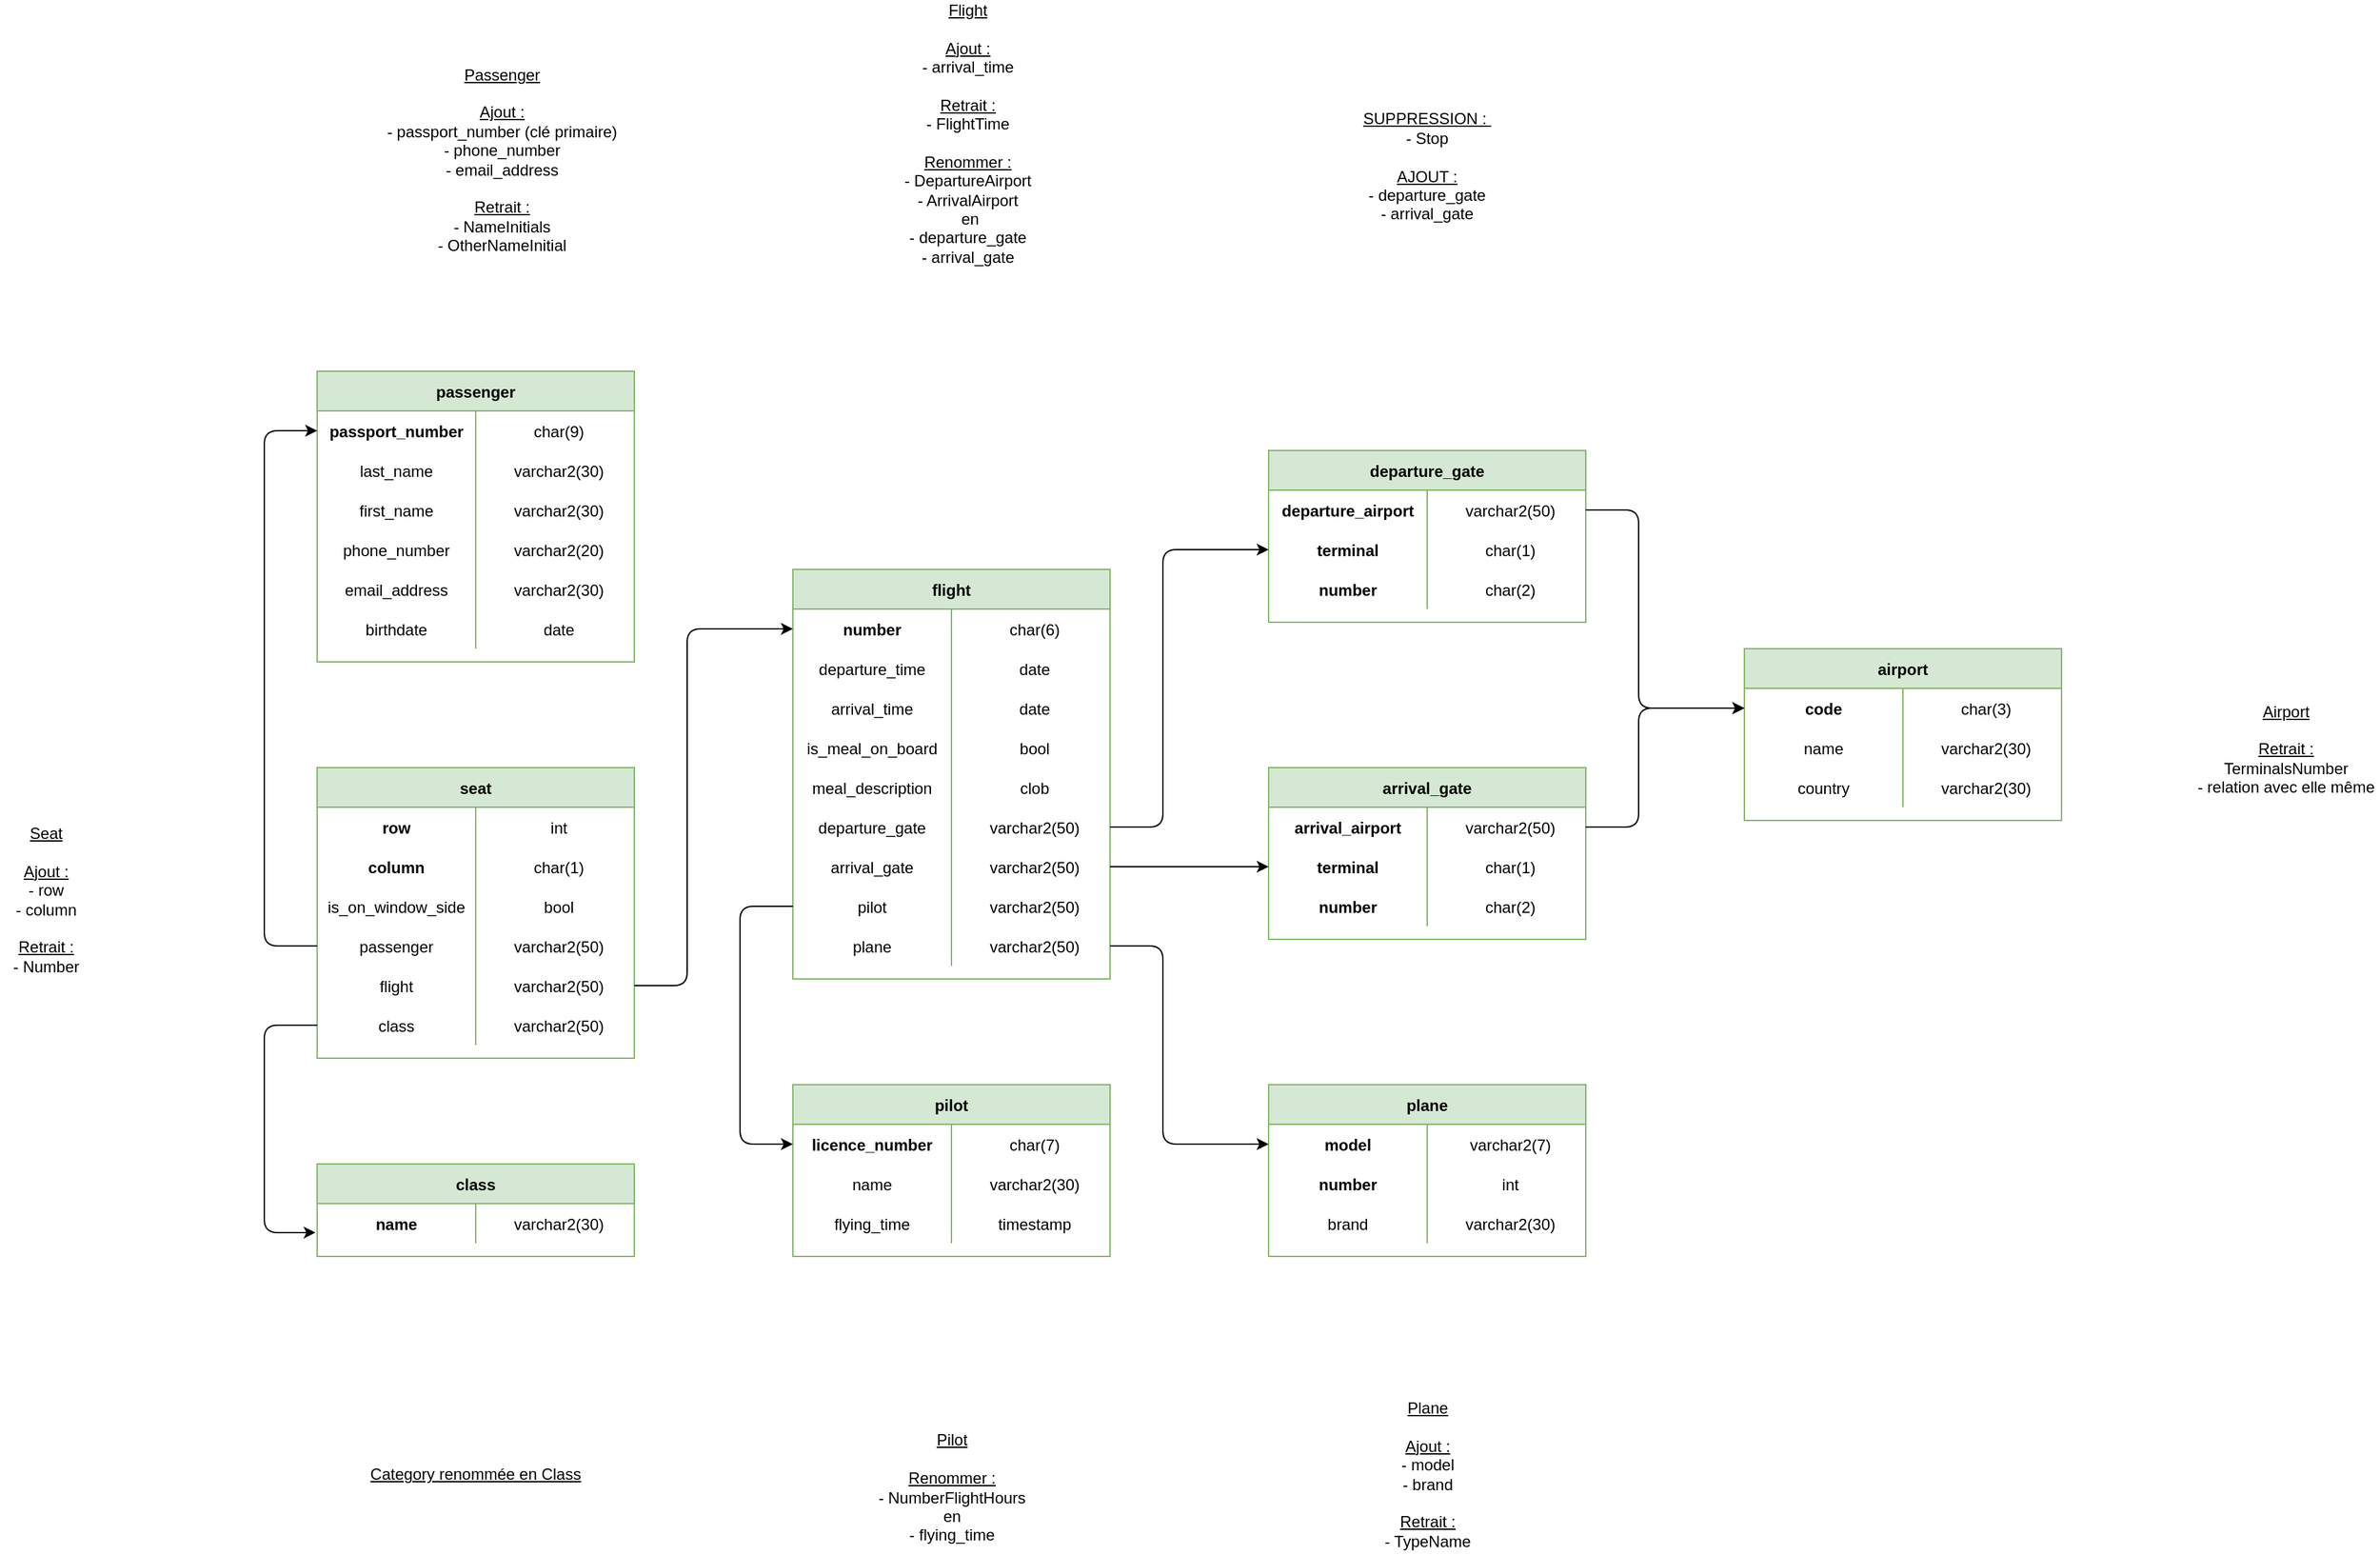 <mxfile version="14.5.1" type="device"><diagram id="QAXBYkKedj2lpTIy9kNh" name="Page-1"><mxGraphModel dx="1826" dy="1182" grid="0" gridSize="10" guides="1" tooltips="1" connect="1" arrows="1" fold="1" page="0" pageScale="1" pageWidth="827" pageHeight="1169" math="0" shadow="0"><root><mxCell id="0"/><mxCell id="1" parent="0"/><mxCell id="Ek4FXAFWOjy2_xV1igV_-2" value="flight" style="shape=table;startSize=30;container=1;collapsible=1;childLayout=tableLayout;fixedRows=1;rowLines=0;fontStyle=1;align=center;resizeLast=1;fillColor=#d5e8d4;strokeColor=#82b366;" parent="1" vertex="1"><mxGeometry x="200" y="130" width="240" height="310" as="geometry"/></mxCell><mxCell id="Ek4FXAFWOjy2_xV1igV_-3" value="" style="shape=partialRectangle;collapsible=0;dropTarget=0;pointerEvents=0;fillColor=none;top=0;left=0;bottom=0;right=0;points=[[0,0.5],[1,0.5]];portConstraint=eastwest;align=center;" parent="Ek4FXAFWOjy2_xV1igV_-2" vertex="1"><mxGeometry y="30" width="240" height="30" as="geometry"/></mxCell><mxCell id="Ek4FXAFWOjy2_xV1igV_-4" value="number" style="shape=partialRectangle;connectable=0;fillColor=none;top=0;left=0;bottom=0;right=0;fontStyle=1;overflow=hidden;align=center;" parent="Ek4FXAFWOjy2_xV1igV_-3" vertex="1"><mxGeometry width="120" height="30" as="geometry"/></mxCell><mxCell id="Ek4FXAFWOjy2_xV1igV_-5" value="char(6)" style="shape=partialRectangle;connectable=0;fillColor=none;top=0;left=0;bottom=0;right=0;align=center;spacingLeft=6;fontStyle=0;overflow=hidden;" parent="Ek4FXAFWOjy2_xV1igV_-3" vertex="1"><mxGeometry x="120" width="120" height="30" as="geometry"/></mxCell><mxCell id="Ek4FXAFWOjy2_xV1igV_-31" value="" style="shape=partialRectangle;collapsible=0;dropTarget=0;pointerEvents=0;fillColor=none;top=0;left=0;bottom=0;right=0;points=[[0,0.5],[1,0.5]];portConstraint=eastwest;align=center;" parent="Ek4FXAFWOjy2_xV1igV_-2" vertex="1"><mxGeometry y="60" width="240" height="30" as="geometry"/></mxCell><mxCell id="Ek4FXAFWOjy2_xV1igV_-32" value="departure_time" style="shape=partialRectangle;connectable=0;fillColor=none;top=0;left=0;bottom=0;right=0;fontStyle=0;overflow=hidden;align=center;" parent="Ek4FXAFWOjy2_xV1igV_-31" vertex="1"><mxGeometry width="120" height="30" as="geometry"/></mxCell><mxCell id="Ek4FXAFWOjy2_xV1igV_-33" value="date" style="shape=partialRectangle;connectable=0;fillColor=none;top=0;left=0;bottom=0;right=0;align=center;spacingLeft=6;fontStyle=0;overflow=hidden;" parent="Ek4FXAFWOjy2_xV1igV_-31" vertex="1"><mxGeometry x="120" width="120" height="30" as="geometry"/></mxCell><mxCell id="Ek4FXAFWOjy2_xV1igV_-28" value="" style="shape=partialRectangle;collapsible=0;dropTarget=0;pointerEvents=0;fillColor=none;top=0;left=0;bottom=0;right=0;points=[[0,0.5],[1,0.5]];portConstraint=eastwest;align=center;" parent="Ek4FXAFWOjy2_xV1igV_-2" vertex="1"><mxGeometry y="90" width="240" height="30" as="geometry"/></mxCell><mxCell id="Ek4FXAFWOjy2_xV1igV_-29" value="arrival_time" style="shape=partialRectangle;connectable=0;fillColor=none;top=0;left=0;bottom=0;right=0;fontStyle=0;overflow=hidden;align=center;" parent="Ek4FXAFWOjy2_xV1igV_-28" vertex="1"><mxGeometry width="120" height="30" as="geometry"/></mxCell><mxCell id="Ek4FXAFWOjy2_xV1igV_-30" value="date" style="shape=partialRectangle;connectable=0;fillColor=none;top=0;left=0;bottom=0;right=0;align=center;spacingLeft=6;fontStyle=0;overflow=hidden;" parent="Ek4FXAFWOjy2_xV1igV_-28" vertex="1"><mxGeometry x="120" width="120" height="30" as="geometry"/></mxCell><mxCell id="Ek4FXAFWOjy2_xV1igV_-34" value="" style="shape=partialRectangle;collapsible=0;dropTarget=0;pointerEvents=0;fillColor=none;top=0;left=0;bottom=0;right=0;points=[[0,0.5],[1,0.5]];portConstraint=eastwest;align=center;" parent="Ek4FXAFWOjy2_xV1igV_-2" vertex="1"><mxGeometry y="120" width="240" height="30" as="geometry"/></mxCell><mxCell id="Ek4FXAFWOjy2_xV1igV_-35" value="is_meal_on_board" style="shape=partialRectangle;connectable=0;fillColor=none;top=0;left=0;bottom=0;right=0;fontStyle=0;overflow=hidden;align=center;" parent="Ek4FXAFWOjy2_xV1igV_-34" vertex="1"><mxGeometry width="120" height="30" as="geometry"/></mxCell><mxCell id="Ek4FXAFWOjy2_xV1igV_-36" value="bool" style="shape=partialRectangle;connectable=0;fillColor=none;top=0;left=0;bottom=0;right=0;align=center;spacingLeft=6;fontStyle=0;overflow=hidden;" parent="Ek4FXAFWOjy2_xV1igV_-34" vertex="1"><mxGeometry x="120" width="120" height="30" as="geometry"/></mxCell><mxCell id="Ek4FXAFWOjy2_xV1igV_-37" value="" style="shape=partialRectangle;collapsible=0;dropTarget=0;pointerEvents=0;fillColor=none;top=0;left=0;bottom=0;right=0;points=[[0,0.5],[1,0.5]];portConstraint=eastwest;align=center;" parent="Ek4FXAFWOjy2_xV1igV_-2" vertex="1"><mxGeometry y="150" width="240" height="30" as="geometry"/></mxCell><mxCell id="Ek4FXAFWOjy2_xV1igV_-38" value="meal_description" style="shape=partialRectangle;connectable=0;fillColor=none;top=0;left=0;bottom=0;right=0;fontStyle=0;overflow=hidden;align=center;" parent="Ek4FXAFWOjy2_xV1igV_-37" vertex="1"><mxGeometry width="120" height="30" as="geometry"/></mxCell><mxCell id="Ek4FXAFWOjy2_xV1igV_-39" value="clob" style="shape=partialRectangle;connectable=0;fillColor=none;top=0;left=0;bottom=0;right=0;align=center;spacingLeft=6;fontStyle=0;overflow=hidden;" parent="Ek4FXAFWOjy2_xV1igV_-37" vertex="1"><mxGeometry x="120" width="120" height="30" as="geometry"/></mxCell><mxCell id="cqCTCalPRMgBTxHticZA-18" style="shape=partialRectangle;collapsible=0;dropTarget=0;pointerEvents=0;fillColor=none;top=0;left=0;bottom=0;right=0;points=[[0,0.5],[1,0.5]];portConstraint=eastwest;align=center;" parent="Ek4FXAFWOjy2_xV1igV_-2" vertex="1"><mxGeometry y="180" width="240" height="30" as="geometry"/></mxCell><mxCell id="cqCTCalPRMgBTxHticZA-19" value="departure_gate" style="shape=partialRectangle;connectable=0;fillColor=none;top=0;left=0;bottom=0;right=0;fontStyle=0;overflow=hidden;align=center;" parent="cqCTCalPRMgBTxHticZA-18" vertex="1"><mxGeometry width="120" height="30" as="geometry"/></mxCell><mxCell id="cqCTCalPRMgBTxHticZA-20" value="varchar2(50)" style="shape=partialRectangle;connectable=0;fillColor=none;top=0;left=0;bottom=0;right=0;align=center;spacingLeft=6;fontStyle=0;overflow=hidden;" parent="cqCTCalPRMgBTxHticZA-18" vertex="1"><mxGeometry x="120" width="120" height="30" as="geometry"/></mxCell><mxCell id="cqCTCalPRMgBTxHticZA-21" style="shape=partialRectangle;collapsible=0;dropTarget=0;pointerEvents=0;fillColor=none;top=0;left=0;bottom=0;right=0;points=[[0,0.5],[1,0.5]];portConstraint=eastwest;align=center;" parent="Ek4FXAFWOjy2_xV1igV_-2" vertex="1"><mxGeometry y="210" width="240" height="30" as="geometry"/></mxCell><mxCell id="cqCTCalPRMgBTxHticZA-22" value="arrival_gate" style="shape=partialRectangle;connectable=0;fillColor=none;top=0;left=0;bottom=0;right=0;fontStyle=0;overflow=hidden;align=center;" parent="cqCTCalPRMgBTxHticZA-21" vertex="1"><mxGeometry width="120" height="30" as="geometry"/></mxCell><mxCell id="cqCTCalPRMgBTxHticZA-23" value="varchar2(50)" style="shape=partialRectangle;connectable=0;fillColor=none;top=0;left=0;bottom=0;right=0;align=center;spacingLeft=6;fontStyle=0;overflow=hidden;" parent="cqCTCalPRMgBTxHticZA-21" vertex="1"><mxGeometry x="120" width="120" height="30" as="geometry"/></mxCell><mxCell id="cqCTCalPRMgBTxHticZA-10" style="shape=partialRectangle;collapsible=0;dropTarget=0;pointerEvents=0;fillColor=none;top=0;left=0;bottom=0;right=0;points=[[0,0.5],[1,0.5]];portConstraint=eastwest;align=center;" parent="Ek4FXAFWOjy2_xV1igV_-2" vertex="1"><mxGeometry y="240" width="240" height="30" as="geometry"/></mxCell><mxCell id="cqCTCalPRMgBTxHticZA-11" value="pilot" style="shape=partialRectangle;connectable=0;fillColor=none;top=0;left=0;bottom=0;right=0;fontStyle=0;overflow=hidden;align=center;" parent="cqCTCalPRMgBTxHticZA-10" vertex="1"><mxGeometry width="120" height="30" as="geometry"/></mxCell><mxCell id="cqCTCalPRMgBTxHticZA-12" value="varchar2(50)" style="shape=partialRectangle;connectable=0;fillColor=none;top=0;left=0;bottom=0;right=0;align=center;spacingLeft=6;fontStyle=0;overflow=hidden;" parent="cqCTCalPRMgBTxHticZA-10" vertex="1"><mxGeometry x="120" width="120" height="30" as="geometry"/></mxCell><mxCell id="cqCTCalPRMgBTxHticZA-13" style="shape=partialRectangle;collapsible=0;dropTarget=0;pointerEvents=0;fillColor=none;top=0;left=0;bottom=0;right=0;points=[[0,0.5],[1,0.5]];portConstraint=eastwest;align=center;" parent="Ek4FXAFWOjy2_xV1igV_-2" vertex="1"><mxGeometry y="270" width="240" height="30" as="geometry"/></mxCell><mxCell id="cqCTCalPRMgBTxHticZA-14" value="plane" style="shape=partialRectangle;connectable=0;fillColor=none;top=0;left=0;bottom=0;right=0;fontStyle=0;overflow=hidden;align=center;" parent="cqCTCalPRMgBTxHticZA-13" vertex="1"><mxGeometry width="120" height="30" as="geometry"/></mxCell><mxCell id="cqCTCalPRMgBTxHticZA-15" value="varchar2(50)" style="shape=partialRectangle;connectable=0;fillColor=none;top=0;left=0;bottom=0;right=0;align=center;spacingLeft=6;fontStyle=0;overflow=hidden;" parent="cqCTCalPRMgBTxHticZA-13" vertex="1"><mxGeometry x="120" width="120" height="30" as="geometry"/></mxCell><mxCell id="Ek4FXAFWOjy2_xV1igV_-43" value="airport" style="shape=table;startSize=30;container=1;collapsible=1;childLayout=tableLayout;fixedRows=1;rowLines=0;fontStyle=1;align=center;resizeLast=1;fillColor=#d5e8d4;strokeColor=#82b366;" parent="1" vertex="1"><mxGeometry x="920" y="190" width="240" height="130" as="geometry"/></mxCell><mxCell id="Ek4FXAFWOjy2_xV1igV_-44" value="" style="shape=partialRectangle;collapsible=0;dropTarget=0;pointerEvents=0;fillColor=none;top=0;left=0;bottom=0;right=0;points=[[0,0.5],[1,0.5]];portConstraint=eastwest;align=center;" parent="Ek4FXAFWOjy2_xV1igV_-43" vertex="1"><mxGeometry y="30" width="240" height="30" as="geometry"/></mxCell><mxCell id="Ek4FXAFWOjy2_xV1igV_-45" value="code" style="shape=partialRectangle;connectable=0;fillColor=none;top=0;left=0;bottom=0;right=0;fontStyle=1;overflow=hidden;align=center;" parent="Ek4FXAFWOjy2_xV1igV_-44" vertex="1"><mxGeometry width="120" height="30" as="geometry"/></mxCell><mxCell id="Ek4FXAFWOjy2_xV1igV_-46" value="char(3)" style="shape=partialRectangle;connectable=0;fillColor=none;top=0;left=0;bottom=0;right=0;align=center;spacingLeft=6;fontStyle=0;overflow=hidden;" parent="Ek4FXAFWOjy2_xV1igV_-44" vertex="1"><mxGeometry x="120" width="120" height="30" as="geometry"/></mxCell><mxCell id="Ek4FXAFWOjy2_xV1igV_-47" value="" style="shape=partialRectangle;collapsible=0;dropTarget=0;pointerEvents=0;fillColor=none;top=0;left=0;bottom=0;right=0;points=[[0,0.5],[1,0.5]];portConstraint=eastwest;align=center;" parent="Ek4FXAFWOjy2_xV1igV_-43" vertex="1"><mxGeometry y="60" width="240" height="30" as="geometry"/></mxCell><mxCell id="Ek4FXAFWOjy2_xV1igV_-48" value="name" style="shape=partialRectangle;connectable=0;fillColor=none;top=0;left=0;bottom=0;right=0;fontStyle=0;overflow=hidden;align=center;" parent="Ek4FXAFWOjy2_xV1igV_-47" vertex="1"><mxGeometry width="120" height="30" as="geometry"/></mxCell><mxCell id="Ek4FXAFWOjy2_xV1igV_-49" value="varchar2(30)" style="shape=partialRectangle;connectable=0;fillColor=none;top=0;left=0;bottom=0;right=0;align=center;spacingLeft=6;fontStyle=0;overflow=hidden;" parent="Ek4FXAFWOjy2_xV1igV_-47" vertex="1"><mxGeometry x="120" width="120" height="30" as="geometry"/></mxCell><mxCell id="Ek4FXAFWOjy2_xV1igV_-50" value="" style="shape=partialRectangle;collapsible=0;dropTarget=0;pointerEvents=0;fillColor=none;top=0;left=0;bottom=0;right=0;points=[[0,0.5],[1,0.5]];portConstraint=eastwest;align=center;" parent="Ek4FXAFWOjy2_xV1igV_-43" vertex="1"><mxGeometry y="90" width="240" height="30" as="geometry"/></mxCell><mxCell id="Ek4FXAFWOjy2_xV1igV_-51" value="country" style="shape=partialRectangle;connectable=0;fillColor=none;top=0;left=0;bottom=0;right=0;fontStyle=0;overflow=hidden;align=center;" parent="Ek4FXAFWOjy2_xV1igV_-50" vertex="1"><mxGeometry width="120" height="30" as="geometry"/></mxCell><mxCell id="Ek4FXAFWOjy2_xV1igV_-52" value="varchar2(30)" style="shape=partialRectangle;connectable=0;fillColor=none;top=0;left=0;bottom=0;right=0;align=center;spacingLeft=6;fontStyle=0;overflow=hidden;" parent="Ek4FXAFWOjy2_xV1igV_-50" vertex="1"><mxGeometry x="120" width="120" height="30" as="geometry"/></mxCell><mxCell id="Ek4FXAFWOjy2_xV1igV_-73" value="plane" style="shape=table;startSize=30;container=1;collapsible=1;childLayout=tableLayout;fixedRows=1;rowLines=0;fontStyle=1;align=center;resizeLast=1;fillColor=#d5e8d4;strokeColor=#82b366;" parent="1" vertex="1"><mxGeometry x="560" y="520" width="240" height="130" as="geometry"/></mxCell><mxCell id="Ek4FXAFWOjy2_xV1igV_-77" value="" style="shape=partialRectangle;collapsible=0;dropTarget=0;pointerEvents=0;fillColor=none;top=0;left=0;bottom=0;right=0;points=[[0,0.5],[1,0.5]];portConstraint=eastwest;align=center;" parent="Ek4FXAFWOjy2_xV1igV_-73" vertex="1"><mxGeometry y="30" width="240" height="30" as="geometry"/></mxCell><mxCell id="Ek4FXAFWOjy2_xV1igV_-78" value="model" style="shape=partialRectangle;connectable=0;fillColor=none;top=0;left=0;bottom=0;right=0;fontStyle=1;overflow=hidden;align=center;" parent="Ek4FXAFWOjy2_xV1igV_-77" vertex="1"><mxGeometry width="120" height="30" as="geometry"/></mxCell><mxCell id="Ek4FXAFWOjy2_xV1igV_-79" value="varchar2(7)" style="shape=partialRectangle;connectable=0;fillColor=none;top=0;left=0;bottom=0;right=0;align=center;spacingLeft=6;fontStyle=0;overflow=hidden;" parent="Ek4FXAFWOjy2_xV1igV_-77" vertex="1"><mxGeometry x="120" width="120" height="30" as="geometry"/></mxCell><mxCell id="Ek4FXAFWOjy2_xV1igV_-74" value="" style="shape=partialRectangle;collapsible=0;dropTarget=0;pointerEvents=0;fillColor=none;top=0;left=0;bottom=0;right=0;points=[[0,0.5],[1,0.5]];portConstraint=eastwest;align=center;" parent="Ek4FXAFWOjy2_xV1igV_-73" vertex="1"><mxGeometry y="60" width="240" height="30" as="geometry"/></mxCell><mxCell id="Ek4FXAFWOjy2_xV1igV_-75" value="number" style="shape=partialRectangle;connectable=0;fillColor=none;top=0;left=0;bottom=0;right=0;fontStyle=1;overflow=hidden;align=center;" parent="Ek4FXAFWOjy2_xV1igV_-74" vertex="1"><mxGeometry width="120" height="30" as="geometry"/></mxCell><mxCell id="Ek4FXAFWOjy2_xV1igV_-76" value="int" style="shape=partialRectangle;connectable=0;fillColor=none;top=0;left=0;bottom=0;right=0;align=center;spacingLeft=6;fontStyle=0;overflow=hidden;" parent="Ek4FXAFWOjy2_xV1igV_-74" vertex="1"><mxGeometry x="120" width="120" height="30" as="geometry"/></mxCell><mxCell id="LpMZQIv9ipjaXDBeA5yv-84" value="" style="shape=partialRectangle;collapsible=0;dropTarget=0;pointerEvents=0;fillColor=none;top=0;left=0;bottom=0;right=0;points=[[0,0.5],[1,0.5]];portConstraint=eastwest;align=center;" parent="Ek4FXAFWOjy2_xV1igV_-73" vertex="1"><mxGeometry y="90" width="240" height="30" as="geometry"/></mxCell><mxCell id="LpMZQIv9ipjaXDBeA5yv-85" value="brand" style="shape=partialRectangle;connectable=0;fillColor=none;top=0;left=0;bottom=0;right=0;fontStyle=0;overflow=hidden;align=center;" parent="LpMZQIv9ipjaXDBeA5yv-84" vertex="1"><mxGeometry width="120" height="30" as="geometry"/></mxCell><mxCell id="LpMZQIv9ipjaXDBeA5yv-86" value="varchar2(30)" style="shape=partialRectangle;connectable=0;fillColor=none;top=0;left=0;bottom=0;right=0;align=center;spacingLeft=6;fontStyle=0;overflow=hidden;" parent="LpMZQIv9ipjaXDBeA5yv-84" vertex="1"><mxGeometry x="120" width="120" height="30" as="geometry"/></mxCell><mxCell id="Ek4FXAFWOjy2_xV1igV_-86" value="pilot" style="shape=table;startSize=30;container=1;collapsible=1;childLayout=tableLayout;fixedRows=1;rowLines=0;fontStyle=1;align=center;resizeLast=1;fillColor=#d5e8d4;strokeColor=#82b366;" parent="1" vertex="1"><mxGeometry x="200" y="520" width="240" height="130" as="geometry"/></mxCell><mxCell id="Ek4FXAFWOjy2_xV1igV_-87" value="" style="shape=partialRectangle;collapsible=0;dropTarget=0;pointerEvents=0;fillColor=none;top=0;left=0;bottom=0;right=0;points=[[0,0.5],[1,0.5]];portConstraint=eastwest;align=center;" parent="Ek4FXAFWOjy2_xV1igV_-86" vertex="1"><mxGeometry y="30" width="240" height="30" as="geometry"/></mxCell><mxCell id="Ek4FXAFWOjy2_xV1igV_-88" value="licence_number" style="shape=partialRectangle;connectable=0;fillColor=none;top=0;left=0;bottom=0;right=0;fontStyle=1;overflow=hidden;align=center;" parent="Ek4FXAFWOjy2_xV1igV_-87" vertex="1"><mxGeometry width="120" height="30" as="geometry"/></mxCell><mxCell id="Ek4FXAFWOjy2_xV1igV_-89" value="char(7)" style="shape=partialRectangle;connectable=0;fillColor=none;top=0;left=0;bottom=0;right=0;align=center;spacingLeft=6;fontStyle=0;overflow=hidden;" parent="Ek4FXAFWOjy2_xV1igV_-87" vertex="1"><mxGeometry x="120" width="120" height="30" as="geometry"/></mxCell><mxCell id="Ek4FXAFWOjy2_xV1igV_-90" value="" style="shape=partialRectangle;collapsible=0;dropTarget=0;pointerEvents=0;fillColor=none;top=0;left=0;bottom=0;right=0;points=[[0,0.5],[1,0.5]];portConstraint=eastwest;align=center;" parent="Ek4FXAFWOjy2_xV1igV_-86" vertex="1"><mxGeometry y="60" width="240" height="30" as="geometry"/></mxCell><mxCell id="Ek4FXAFWOjy2_xV1igV_-91" value="name" style="shape=partialRectangle;connectable=0;fillColor=none;top=0;left=0;bottom=0;right=0;fontStyle=0;overflow=hidden;align=center;" parent="Ek4FXAFWOjy2_xV1igV_-90" vertex="1"><mxGeometry width="120" height="30" as="geometry"/></mxCell><mxCell id="Ek4FXAFWOjy2_xV1igV_-92" value="varchar2(30)" style="shape=partialRectangle;connectable=0;fillColor=none;top=0;left=0;bottom=0;right=0;align=center;spacingLeft=6;fontStyle=0;overflow=hidden;" parent="Ek4FXAFWOjy2_xV1igV_-90" vertex="1"><mxGeometry x="120" width="120" height="30" as="geometry"/></mxCell><mxCell id="Ek4FXAFWOjy2_xV1igV_-93" value="" style="shape=partialRectangle;collapsible=0;dropTarget=0;pointerEvents=0;fillColor=none;top=0;left=0;bottom=0;right=0;points=[[0,0.5],[1,0.5]];portConstraint=eastwest;align=center;" parent="Ek4FXAFWOjy2_xV1igV_-86" vertex="1"><mxGeometry y="90" width="240" height="30" as="geometry"/></mxCell><mxCell id="Ek4FXAFWOjy2_xV1igV_-94" value="flying_time" style="shape=partialRectangle;connectable=0;fillColor=none;top=0;left=0;bottom=0;right=0;fontStyle=0;overflow=hidden;align=center;" parent="Ek4FXAFWOjy2_xV1igV_-93" vertex="1"><mxGeometry width="120" height="30" as="geometry"/></mxCell><mxCell id="Ek4FXAFWOjy2_xV1igV_-95" value="timestamp" style="shape=partialRectangle;connectable=0;fillColor=none;top=0;left=0;bottom=0;right=0;align=center;spacingLeft=6;fontStyle=0;overflow=hidden;" parent="Ek4FXAFWOjy2_xV1igV_-93" vertex="1"><mxGeometry x="120" width="120" height="30" as="geometry"/></mxCell><mxCell id="Ek4FXAFWOjy2_xV1igV_-99" value="seat" style="shape=table;startSize=30;container=1;collapsible=1;childLayout=tableLayout;fixedRows=1;rowLines=0;fontStyle=1;align=center;resizeLast=1;fillColor=#d5e8d4;strokeColor=#82b366;" parent="1" vertex="1"><mxGeometry x="-160" y="280" width="240" height="220" as="geometry"/></mxCell><mxCell id="Ek4FXAFWOjy2_xV1igV_-100" value="" style="shape=partialRectangle;collapsible=0;dropTarget=0;pointerEvents=0;fillColor=none;top=0;left=0;bottom=0;right=0;points=[[0,0.5],[1,0.5]];portConstraint=eastwest;align=center;" parent="Ek4FXAFWOjy2_xV1igV_-99" vertex="1"><mxGeometry y="30" width="240" height="30" as="geometry"/></mxCell><mxCell id="Ek4FXAFWOjy2_xV1igV_-101" value="row" style="shape=partialRectangle;connectable=0;fillColor=none;top=0;left=0;bottom=0;right=0;fontStyle=1;overflow=hidden;align=center;" parent="Ek4FXAFWOjy2_xV1igV_-100" vertex="1"><mxGeometry width="120" height="30" as="geometry"/></mxCell><mxCell id="Ek4FXAFWOjy2_xV1igV_-102" value="int" style="shape=partialRectangle;connectable=0;fillColor=none;top=0;left=0;bottom=0;right=0;align=center;spacingLeft=6;fontStyle=0;overflow=hidden;" parent="Ek4FXAFWOjy2_xV1igV_-100" vertex="1"><mxGeometry x="120" width="120" height="30" as="geometry"/></mxCell><mxCell id="LpMZQIv9ipjaXDBeA5yv-1" value="" style="shape=partialRectangle;collapsible=0;dropTarget=0;pointerEvents=0;fillColor=none;top=0;left=0;bottom=0;right=0;points=[[0,0.5],[1,0.5]];portConstraint=eastwest;align=center;" parent="Ek4FXAFWOjy2_xV1igV_-99" vertex="1"><mxGeometry y="60" width="240" height="30" as="geometry"/></mxCell><mxCell id="LpMZQIv9ipjaXDBeA5yv-2" value="column" style="shape=partialRectangle;connectable=0;fillColor=none;top=0;left=0;bottom=0;right=0;fontStyle=1;overflow=hidden;align=center;" parent="LpMZQIv9ipjaXDBeA5yv-1" vertex="1"><mxGeometry width="120" height="30" as="geometry"/></mxCell><mxCell id="LpMZQIv9ipjaXDBeA5yv-3" value="char(1)" style="shape=partialRectangle;connectable=0;fillColor=none;top=0;left=0;bottom=0;right=0;align=center;spacingLeft=6;fontStyle=0;overflow=hidden;" parent="LpMZQIv9ipjaXDBeA5yv-1" vertex="1"><mxGeometry x="120" width="120" height="30" as="geometry"/></mxCell><mxCell id="Ek4FXAFWOjy2_xV1igV_-106" value="" style="shape=partialRectangle;collapsible=0;dropTarget=0;pointerEvents=0;fillColor=none;top=0;left=0;bottom=0;right=0;points=[[0,0.5],[1,0.5]];portConstraint=eastwest;align=center;" parent="Ek4FXAFWOjy2_xV1igV_-99" vertex="1"><mxGeometry y="90" width="240" height="30" as="geometry"/></mxCell><mxCell id="Ek4FXAFWOjy2_xV1igV_-107" value="is_on_window_side" style="shape=partialRectangle;connectable=0;fillColor=none;top=0;left=0;bottom=0;right=0;fontStyle=0;overflow=hidden;align=center;" parent="Ek4FXAFWOjy2_xV1igV_-106" vertex="1"><mxGeometry width="120" height="30" as="geometry"/></mxCell><mxCell id="Ek4FXAFWOjy2_xV1igV_-108" value="bool" style="shape=partialRectangle;connectable=0;fillColor=none;top=0;left=0;bottom=0;right=0;align=center;spacingLeft=6;fontStyle=0;overflow=hidden;" parent="Ek4FXAFWOjy2_xV1igV_-106" vertex="1"><mxGeometry x="120" width="120" height="30" as="geometry"/></mxCell><mxCell id="cqCTCalPRMgBTxHticZA-4" style="shape=partialRectangle;collapsible=0;dropTarget=0;pointerEvents=0;fillColor=none;top=0;left=0;bottom=0;right=0;points=[[0,0.5],[1,0.5]];portConstraint=eastwest;align=center;" parent="Ek4FXAFWOjy2_xV1igV_-99" vertex="1"><mxGeometry y="120" width="240" height="30" as="geometry"/></mxCell><mxCell id="cqCTCalPRMgBTxHticZA-5" value="passenger" style="shape=partialRectangle;connectable=0;fillColor=none;top=0;left=0;bottom=0;right=0;fontStyle=0;overflow=hidden;align=center;" parent="cqCTCalPRMgBTxHticZA-4" vertex="1"><mxGeometry width="120" height="30" as="geometry"/></mxCell><mxCell id="cqCTCalPRMgBTxHticZA-6" value="varchar2(50)" style="shape=partialRectangle;connectable=0;fillColor=none;top=0;left=0;bottom=0;right=0;align=center;spacingLeft=6;fontStyle=0;overflow=hidden;" parent="cqCTCalPRMgBTxHticZA-4" vertex="1"><mxGeometry x="120" width="120" height="30" as="geometry"/></mxCell><mxCell id="cqCTCalPRMgBTxHticZA-7" style="shape=partialRectangle;collapsible=0;dropTarget=0;pointerEvents=0;fillColor=none;top=0;left=0;bottom=0;right=0;points=[[0,0.5],[1,0.5]];portConstraint=eastwest;align=center;" parent="Ek4FXAFWOjy2_xV1igV_-99" vertex="1"><mxGeometry y="150" width="240" height="30" as="geometry"/></mxCell><mxCell id="cqCTCalPRMgBTxHticZA-8" value="flight" style="shape=partialRectangle;connectable=0;fillColor=none;top=0;left=0;bottom=0;right=0;fontStyle=0;overflow=hidden;align=center;" parent="cqCTCalPRMgBTxHticZA-7" vertex="1"><mxGeometry width="120" height="30" as="geometry"/></mxCell><mxCell id="cqCTCalPRMgBTxHticZA-9" value="varchar2(50)" style="shape=partialRectangle;connectable=0;fillColor=none;top=0;left=0;bottom=0;right=0;align=center;spacingLeft=6;fontStyle=0;overflow=hidden;" parent="cqCTCalPRMgBTxHticZA-7" vertex="1"><mxGeometry x="120" width="120" height="30" as="geometry"/></mxCell><mxCell id="Ek4FXAFWOjy2_xV1igV_-103" value="" style="shape=partialRectangle;collapsible=0;dropTarget=0;pointerEvents=0;fillColor=none;top=0;left=0;bottom=0;right=0;points=[[0,0.5],[1,0.5]];portConstraint=eastwest;align=center;" parent="Ek4FXAFWOjy2_xV1igV_-99" vertex="1"><mxGeometry y="180" width="240" height="30" as="geometry"/></mxCell><mxCell id="Ek4FXAFWOjy2_xV1igV_-104" value="class" style="shape=partialRectangle;connectable=0;fillColor=none;top=0;left=0;bottom=0;right=0;fontStyle=0;overflow=hidden;align=center;" parent="Ek4FXAFWOjy2_xV1igV_-103" vertex="1"><mxGeometry width="120" height="30" as="geometry"/></mxCell><mxCell id="Ek4FXAFWOjy2_xV1igV_-105" value="varchar2(50)" style="shape=partialRectangle;connectable=0;fillColor=none;top=0;left=0;bottom=0;right=0;align=center;spacingLeft=6;fontStyle=0;overflow=hidden;" parent="Ek4FXAFWOjy2_xV1igV_-103" vertex="1"><mxGeometry x="120" width="120" height="30" as="geometry"/></mxCell><mxCell id="Ek4FXAFWOjy2_xV1igV_-124" value="passenger" style="shape=table;startSize=30;container=1;collapsible=1;childLayout=tableLayout;fixedRows=1;rowLines=0;fontStyle=1;align=center;resizeLast=1;fillColor=#d5e8d4;strokeColor=#82b366;" parent="1" vertex="1"><mxGeometry x="-160" y="-20" width="240" height="220" as="geometry"/></mxCell><mxCell id="Ek4FXAFWOjy2_xV1igV_-125" value="" style="shape=partialRectangle;collapsible=0;dropTarget=0;pointerEvents=0;fillColor=none;top=0;left=0;bottom=0;right=0;points=[[0,0.5],[1,0.5]];portConstraint=eastwest;align=center;" parent="Ek4FXAFWOjy2_xV1igV_-124" vertex="1"><mxGeometry y="30" width="240" height="30" as="geometry"/></mxCell><mxCell id="Ek4FXAFWOjy2_xV1igV_-126" value="passport_number" style="shape=partialRectangle;connectable=0;fillColor=none;top=0;left=0;bottom=0;right=0;fontStyle=1;overflow=hidden;align=center;" parent="Ek4FXAFWOjy2_xV1igV_-125" vertex="1"><mxGeometry width="120" height="30" as="geometry"/></mxCell><mxCell id="Ek4FXAFWOjy2_xV1igV_-127" value="char(9)" style="shape=partialRectangle;connectable=0;fillColor=none;top=0;left=0;bottom=0;right=0;align=center;spacingLeft=6;fontStyle=0;overflow=hidden;" parent="Ek4FXAFWOjy2_xV1igV_-125" vertex="1"><mxGeometry x="120" width="120" height="30" as="geometry"/></mxCell><mxCell id="bk3YWnAbP7GuwqrMWdR9-1" value="" style="shape=partialRectangle;collapsible=0;dropTarget=0;pointerEvents=0;fillColor=none;top=0;left=0;bottom=0;right=0;points=[[0,0.5],[1,0.5]];portConstraint=eastwest;align=center;" parent="Ek4FXAFWOjy2_xV1igV_-124" vertex="1"><mxGeometry y="60" width="240" height="30" as="geometry"/></mxCell><mxCell id="bk3YWnAbP7GuwqrMWdR9-2" value="last_name" style="shape=partialRectangle;connectable=0;fillColor=none;top=0;left=0;bottom=0;right=0;fontStyle=0;overflow=hidden;align=center;" parent="bk3YWnAbP7GuwqrMWdR9-1" vertex="1"><mxGeometry width="120" height="30" as="geometry"/></mxCell><mxCell id="bk3YWnAbP7GuwqrMWdR9-3" value="varchar2(30)" style="shape=partialRectangle;connectable=0;fillColor=none;top=0;left=0;bottom=0;right=0;align=center;spacingLeft=6;fontStyle=0;overflow=hidden;" parent="bk3YWnAbP7GuwqrMWdR9-1" vertex="1"><mxGeometry x="120" width="120" height="30" as="geometry"/></mxCell><mxCell id="Ek4FXAFWOjy2_xV1igV_-128" value="" style="shape=partialRectangle;collapsible=0;dropTarget=0;pointerEvents=0;fillColor=none;top=0;left=0;bottom=0;right=0;points=[[0,0.5],[1,0.5]];portConstraint=eastwest;align=center;" parent="Ek4FXAFWOjy2_xV1igV_-124" vertex="1"><mxGeometry y="90" width="240" height="30" as="geometry"/></mxCell><mxCell id="Ek4FXAFWOjy2_xV1igV_-129" value="first_name" style="shape=partialRectangle;connectable=0;fillColor=none;top=0;left=0;bottom=0;right=0;fontStyle=0;overflow=hidden;align=center;" parent="Ek4FXAFWOjy2_xV1igV_-128" vertex="1"><mxGeometry width="120" height="30" as="geometry"/></mxCell><mxCell id="Ek4FXAFWOjy2_xV1igV_-130" value="varchar2(30)" style="shape=partialRectangle;connectable=0;fillColor=none;top=0;left=0;bottom=0;right=0;align=center;spacingLeft=6;fontStyle=0;overflow=hidden;" parent="Ek4FXAFWOjy2_xV1igV_-128" vertex="1"><mxGeometry x="120" width="120" height="30" as="geometry"/></mxCell><mxCell id="Ek4FXAFWOjy2_xV1igV_-131" value="" style="shape=partialRectangle;collapsible=0;dropTarget=0;pointerEvents=0;fillColor=none;top=0;left=0;bottom=0;right=0;points=[[0,0.5],[1,0.5]];portConstraint=eastwest;align=center;" parent="Ek4FXAFWOjy2_xV1igV_-124" vertex="1"><mxGeometry y="120" width="240" height="30" as="geometry"/></mxCell><mxCell id="Ek4FXAFWOjy2_xV1igV_-132" value="phone_number" style="shape=partialRectangle;connectable=0;fillColor=none;top=0;left=0;bottom=0;right=0;fontStyle=0;overflow=hidden;align=center;" parent="Ek4FXAFWOjy2_xV1igV_-131" vertex="1"><mxGeometry width="120" height="30" as="geometry"/></mxCell><mxCell id="Ek4FXAFWOjy2_xV1igV_-133" value="varchar2(20)" style="shape=partialRectangle;connectable=0;fillColor=none;top=0;left=0;bottom=0;right=0;align=center;spacingLeft=6;fontStyle=0;overflow=hidden;" parent="Ek4FXAFWOjy2_xV1igV_-131" vertex="1"><mxGeometry x="120" width="120" height="30" as="geometry"/></mxCell><mxCell id="Ek4FXAFWOjy2_xV1igV_-134" value="" style="shape=partialRectangle;collapsible=0;dropTarget=0;pointerEvents=0;fillColor=none;top=0;left=0;bottom=0;right=0;points=[[0,0.5],[1,0.5]];portConstraint=eastwest;align=center;" parent="Ek4FXAFWOjy2_xV1igV_-124" vertex="1"><mxGeometry y="150" width="240" height="30" as="geometry"/></mxCell><mxCell id="Ek4FXAFWOjy2_xV1igV_-135" value="email_address" style="shape=partialRectangle;connectable=0;fillColor=none;top=0;left=0;bottom=0;right=0;fontStyle=0;overflow=hidden;align=center;" parent="Ek4FXAFWOjy2_xV1igV_-134" vertex="1"><mxGeometry width="120" height="30" as="geometry"/></mxCell><mxCell id="Ek4FXAFWOjy2_xV1igV_-136" value="varchar2(30)" style="shape=partialRectangle;connectable=0;fillColor=none;top=0;left=0;bottom=0;right=0;align=center;spacingLeft=6;fontStyle=0;overflow=hidden;" parent="Ek4FXAFWOjy2_xV1igV_-134" vertex="1"><mxGeometry x="120" width="120" height="30" as="geometry"/></mxCell><mxCell id="Ek4FXAFWOjy2_xV1igV_-137" value="" style="shape=partialRectangle;collapsible=0;dropTarget=0;pointerEvents=0;fillColor=none;top=0;left=0;bottom=0;right=0;points=[[0,0.5],[1,0.5]];portConstraint=eastwest;align=center;" parent="Ek4FXAFWOjy2_xV1igV_-124" vertex="1"><mxGeometry y="180" width="240" height="30" as="geometry"/></mxCell><mxCell id="Ek4FXAFWOjy2_xV1igV_-138" value="birthdate" style="shape=partialRectangle;connectable=0;fillColor=none;top=0;left=0;bottom=0;right=0;fontStyle=0;overflow=hidden;align=center;" parent="Ek4FXAFWOjy2_xV1igV_-137" vertex="1"><mxGeometry width="120" height="30" as="geometry"/></mxCell><mxCell id="Ek4FXAFWOjy2_xV1igV_-139" value="date" style="shape=partialRectangle;connectable=0;fillColor=none;top=0;left=0;bottom=0;right=0;align=center;spacingLeft=6;fontStyle=0;overflow=hidden;" parent="Ek4FXAFWOjy2_xV1igV_-137" vertex="1"><mxGeometry x="120" width="120" height="30" as="geometry"/></mxCell><mxCell id="Ek4FXAFWOjy2_xV1igV_-141" value="" style="endArrow=classic;startArrow=none;html=1;exitX=1;exitY=0.5;exitDx=0;exitDy=0;entryX=0;entryY=0.5;entryDx=0;entryDy=0;startFill=0;align=center;" parent="1" source="cqCTCalPRMgBTxHticZA-7" target="Ek4FXAFWOjy2_xV1igV_-3" edge="1"><mxGeometry width="50" height="50" relative="1" as="geometry"><mxPoint x="410" y="280" as="sourcePoint"/><mxPoint x="460" y="230" as="targetPoint"/><Array as="points"><mxPoint x="120" y="445"/><mxPoint x="120" y="175"/></Array></mxGeometry></mxCell><mxCell id="Ek4FXAFWOjy2_xV1igV_-142" value="" style="endArrow=none;startArrow=classic;html=1;entryX=0;entryY=0.5;entryDx=0;entryDy=0;exitX=0;exitY=0.5;exitDx=0;exitDy=0;endFill=0;align=center;" parent="1" source="Ek4FXAFWOjy2_xV1igV_-125" target="cqCTCalPRMgBTxHticZA-4" edge="1"><mxGeometry width="50" height="50" relative="1" as="geometry"><mxPoint x="410" y="280" as="sourcePoint"/><mxPoint x="460" y="230" as="targetPoint"/><Array as="points"><mxPoint x="-200" y="25"/><mxPoint x="-200" y="415"/></Array></mxGeometry></mxCell><mxCell id="Ek4FXAFWOjy2_xV1igV_-143" value="" style="endArrow=none;startArrow=classic;html=1;entryX=0;entryY=0.5;entryDx=0;entryDy=0;exitX=0;exitY=0.5;exitDx=0;exitDy=0;endFill=0;align=center;" parent="1" source="Ek4FXAFWOjy2_xV1igV_-87" target="cqCTCalPRMgBTxHticZA-10" edge="1"><mxGeometry width="50" height="50" relative="1" as="geometry"><mxPoint x="410" y="280" as="sourcePoint"/><mxPoint x="640" y="160" as="targetPoint"/><Array as="points"><mxPoint x="160" y="565"/><mxPoint x="160" y="385"/></Array></mxGeometry></mxCell><mxCell id="cqCTCalPRMgBTxHticZA-17" value="" style="endArrow=classic;html=1;exitX=1;exitY=0.5;exitDx=0;exitDy=0;entryX=0;entryY=0.5;entryDx=0;entryDy=0;align=center;" parent="1" source="cqCTCalPRMgBTxHticZA-13" target="Ek4FXAFWOjy2_xV1igV_-77" edge="1"><mxGeometry width="50" height="50" relative="1" as="geometry"><mxPoint x="390" y="300" as="sourcePoint"/><mxPoint x="440" y="250" as="targetPoint"/><Array as="points"><mxPoint x="480" y="415"/><mxPoint x="480" y="565"/></Array></mxGeometry></mxCell><mxCell id="8K22rUx539efxPzXEROj-1" value="class" style="shape=table;startSize=30;container=1;collapsible=1;childLayout=tableLayout;fixedRows=1;rowLines=0;fontStyle=1;align=center;resizeLast=1;fillColor=#d5e8d4;strokeColor=#82b366;" parent="1" vertex="1"><mxGeometry x="-160" y="580" width="240" height="70" as="geometry"/></mxCell><mxCell id="8K22rUx539efxPzXEROj-2" value="" style="shape=partialRectangle;collapsible=0;dropTarget=0;pointerEvents=0;fillColor=none;top=0;left=0;bottom=0;right=0;points=[[0,0.5],[1,0.5]];portConstraint=eastwest;align=center;" parent="8K22rUx539efxPzXEROj-1" vertex="1"><mxGeometry y="30" width="240" height="30" as="geometry"/></mxCell><mxCell id="8K22rUx539efxPzXEROj-3" value="name" style="shape=partialRectangle;connectable=0;fillColor=none;top=0;left=0;bottom=0;right=0;fontStyle=1;overflow=hidden;align=center;" parent="8K22rUx539efxPzXEROj-2" vertex="1"><mxGeometry width="120" height="30" as="geometry"/></mxCell><mxCell id="8K22rUx539efxPzXEROj-4" value="varchar2(30)" style="shape=partialRectangle;connectable=0;fillColor=none;top=0;left=0;bottom=0;right=0;align=center;spacingLeft=6;fontStyle=0;overflow=hidden;" parent="8K22rUx539efxPzXEROj-2" vertex="1"><mxGeometry x="120" width="120" height="30" as="geometry"/></mxCell><mxCell id="8K22rUx539efxPzXEROj-17" value="" style="endArrow=classic;html=1;exitX=0;exitY=0.5;exitDx=0;exitDy=0;entryX=-0.005;entryY=0.733;entryDx=0;entryDy=0;entryPerimeter=0;align=center;" parent="1" source="Ek4FXAFWOjy2_xV1igV_-103" target="8K22rUx539efxPzXEROj-2" edge="1"><mxGeometry width="50" height="50" relative="1" as="geometry"><mxPoint x="-150" y="430" as="sourcePoint"/><mxPoint x="-190" y="490" as="targetPoint"/><Array as="points"><mxPoint x="-200" y="475"/><mxPoint x="-200" y="632"/></Array></mxGeometry></mxCell><mxCell id="bk3YWnAbP7GuwqrMWdR9-4" value="&lt;u&gt;Passenger&lt;br&gt;&lt;br&gt;&lt;/u&gt;&lt;u&gt;Ajout :&lt;/u&gt;&lt;u&gt;&lt;br&gt;&lt;/u&gt;- passport_number (clé primaire)&lt;br&gt;- phone_number&lt;br&gt;- email_address&lt;br&gt;&lt;br&gt;&lt;u&gt;Retrait :&lt;/u&gt;&lt;br&gt;- NameInitials&lt;br&gt;- OtherNameInitial" style="text;html=1;strokeColor=none;fillColor=none;align=center;verticalAlign=middle;whiteSpace=wrap;rounded=0;" parent="1" vertex="1"><mxGeometry x="-120" y="-280" width="200" height="200" as="geometry"/></mxCell><mxCell id="LpMZQIv9ipjaXDBeA5yv-5" value="&lt;u&gt;Seat&lt;/u&gt;&lt;br&gt;&lt;br&gt;&lt;u&gt;Ajout :&lt;br&gt;&lt;/u&gt;- row&lt;br&gt;- column&lt;br&gt;&lt;br&gt;&lt;u&gt;Retrait :&lt;br&gt;&lt;/u&gt;- Number" style="text;html=1;strokeColor=none;fillColor=none;align=center;verticalAlign=middle;whiteSpace=wrap;rounded=0;" parent="1" vertex="1"><mxGeometry x="-400" y="320" width="70" height="120" as="geometry"/></mxCell><mxCell id="LpMZQIv9ipjaXDBeA5yv-6" value="&lt;u&gt;Category renommée en Class&lt;/u&gt;" style="text;html=1;strokeColor=none;fillColor=none;align=center;verticalAlign=middle;whiteSpace=wrap;rounded=0;" parent="1" vertex="1"><mxGeometry x="-130" y="800" width="180" height="30" as="geometry"/></mxCell><mxCell id="LpMZQIv9ipjaXDBeA5yv-33" value="departure_gate" style="shape=table;startSize=30;container=1;collapsible=1;childLayout=tableLayout;fixedRows=1;rowLines=0;fontStyle=1;align=center;resizeLast=1;fillColor=#d5e8d4;strokeColor=#82b366;" parent="1" vertex="1"><mxGeometry x="560" y="40" width="240" height="130" as="geometry"/></mxCell><mxCell id="LpMZQIv9ipjaXDBeA5yv-34" value="" style="shape=partialRectangle;collapsible=0;dropTarget=0;pointerEvents=0;fillColor=none;top=0;left=0;bottom=0;right=0;points=[[0,0.5],[1,0.5]];portConstraint=eastwest;align=center;" parent="LpMZQIv9ipjaXDBeA5yv-33" vertex="1"><mxGeometry y="30" width="240" height="30" as="geometry"/></mxCell><mxCell id="LpMZQIv9ipjaXDBeA5yv-35" value="departure_airport" style="shape=partialRectangle;connectable=0;fillColor=none;top=0;left=0;bottom=0;right=0;fontStyle=1;overflow=hidden;align=center;labelBorderColor=none;" parent="LpMZQIv9ipjaXDBeA5yv-34" vertex="1"><mxGeometry width="120" height="30" as="geometry"/></mxCell><mxCell id="LpMZQIv9ipjaXDBeA5yv-36" value="varchar2(50)" style="shape=partialRectangle;connectable=0;fillColor=none;top=0;left=0;bottom=0;right=0;align=center;spacingLeft=6;fontStyle=0;overflow=hidden;" parent="LpMZQIv9ipjaXDBeA5yv-34" vertex="1"><mxGeometry x="120" width="120" height="30" as="geometry"/></mxCell><mxCell id="LpMZQIv9ipjaXDBeA5yv-43" value="" style="shape=partialRectangle;collapsible=0;dropTarget=0;pointerEvents=0;fillColor=none;top=0;left=0;bottom=0;right=0;points=[[0,0.5],[1,0.5]];portConstraint=eastwest;align=center;" parent="LpMZQIv9ipjaXDBeA5yv-33" vertex="1"><mxGeometry y="60" width="240" height="30" as="geometry"/></mxCell><mxCell id="LpMZQIv9ipjaXDBeA5yv-44" value="terminal" style="shape=partialRectangle;connectable=0;fillColor=none;top=0;left=0;bottom=0;right=0;fontStyle=1;overflow=hidden;align=center;" parent="LpMZQIv9ipjaXDBeA5yv-43" vertex="1"><mxGeometry width="120" height="30" as="geometry"/></mxCell><mxCell id="LpMZQIv9ipjaXDBeA5yv-45" value="char(1)" style="shape=partialRectangle;connectable=0;fillColor=none;top=0;left=0;bottom=0;right=0;align=center;spacingLeft=6;fontStyle=0;overflow=hidden;" parent="LpMZQIv9ipjaXDBeA5yv-43" vertex="1"><mxGeometry x="120" width="120" height="30" as="geometry"/></mxCell><mxCell id="LpMZQIv9ipjaXDBeA5yv-40" value="" style="shape=partialRectangle;collapsible=0;dropTarget=0;pointerEvents=0;fillColor=none;top=0;left=0;bottom=0;right=0;points=[[0,0.5],[1,0.5]];portConstraint=eastwest;align=center;" parent="LpMZQIv9ipjaXDBeA5yv-33" vertex="1"><mxGeometry y="90" width="240" height="30" as="geometry"/></mxCell><mxCell id="LpMZQIv9ipjaXDBeA5yv-41" value="number" style="shape=partialRectangle;connectable=0;fillColor=none;top=0;left=0;bottom=0;right=0;fontStyle=1;overflow=hidden;align=center;" parent="LpMZQIv9ipjaXDBeA5yv-40" vertex="1"><mxGeometry width="120" height="30" as="geometry"/></mxCell><mxCell id="LpMZQIv9ipjaXDBeA5yv-42" value="char(2)" style="shape=partialRectangle;connectable=0;fillColor=none;top=0;left=0;bottom=0;right=0;align=center;spacingLeft=6;fontStyle=0;overflow=hidden;" parent="LpMZQIv9ipjaXDBeA5yv-40" vertex="1"><mxGeometry x="120" width="120" height="30" as="geometry"/></mxCell><mxCell id="LpMZQIv9ipjaXDBeA5yv-62" value="arrival_gate" style="shape=table;startSize=30;container=1;collapsible=1;childLayout=tableLayout;fixedRows=1;rowLines=0;fontStyle=1;align=center;resizeLast=1;fillColor=#d5e8d4;strokeColor=#82b366;" parent="1" vertex="1"><mxGeometry x="560" y="280" width="240" height="130" as="geometry"/></mxCell><mxCell id="LpMZQIv9ipjaXDBeA5yv-63" value="" style="shape=partialRectangle;collapsible=0;dropTarget=0;pointerEvents=0;fillColor=none;top=0;left=0;bottom=0;right=0;points=[[0,0.5],[1,0.5]];portConstraint=eastwest;align=center;" parent="LpMZQIv9ipjaXDBeA5yv-62" vertex="1"><mxGeometry y="30" width="240" height="30" as="geometry"/></mxCell><mxCell id="LpMZQIv9ipjaXDBeA5yv-64" value="arrival_airport" style="shape=partialRectangle;connectable=0;fillColor=none;top=0;left=0;bottom=0;right=0;fontStyle=1;overflow=hidden;align=center;" parent="LpMZQIv9ipjaXDBeA5yv-63" vertex="1"><mxGeometry width="120" height="30" as="geometry"/></mxCell><mxCell id="LpMZQIv9ipjaXDBeA5yv-65" value="varchar2(50)" style="shape=partialRectangle;connectable=0;fillColor=none;top=0;left=0;bottom=0;right=0;align=center;spacingLeft=6;fontStyle=0;overflow=hidden;" parent="LpMZQIv9ipjaXDBeA5yv-63" vertex="1"><mxGeometry x="120" width="120" height="30" as="geometry"/></mxCell><mxCell id="LpMZQIv9ipjaXDBeA5yv-72" value="" style="shape=partialRectangle;collapsible=0;dropTarget=0;pointerEvents=0;fillColor=none;top=0;left=0;bottom=0;right=0;points=[[0,0.5],[1,0.5]];portConstraint=eastwest;align=center;" parent="LpMZQIv9ipjaXDBeA5yv-62" vertex="1"><mxGeometry y="60" width="240" height="30" as="geometry"/></mxCell><mxCell id="LpMZQIv9ipjaXDBeA5yv-73" value="terminal" style="shape=partialRectangle;connectable=0;fillColor=none;top=0;left=0;bottom=0;right=0;fontStyle=1;overflow=hidden;align=center;" parent="LpMZQIv9ipjaXDBeA5yv-72" vertex="1"><mxGeometry width="120" height="30" as="geometry"/></mxCell><mxCell id="LpMZQIv9ipjaXDBeA5yv-74" value="char(1)" style="shape=partialRectangle;connectable=0;fillColor=none;top=0;left=0;bottom=0;right=0;align=center;spacingLeft=6;fontStyle=0;overflow=hidden;" parent="LpMZQIv9ipjaXDBeA5yv-72" vertex="1"><mxGeometry x="120" width="120" height="30" as="geometry"/></mxCell><mxCell id="LpMZQIv9ipjaXDBeA5yv-69" value="" style="shape=partialRectangle;collapsible=0;dropTarget=0;pointerEvents=0;fillColor=none;top=0;left=0;bottom=0;right=0;points=[[0,0.5],[1,0.5]];portConstraint=eastwest;align=center;" parent="LpMZQIv9ipjaXDBeA5yv-62" vertex="1"><mxGeometry y="90" width="240" height="30" as="geometry"/></mxCell><mxCell id="LpMZQIv9ipjaXDBeA5yv-70" value="number" style="shape=partialRectangle;connectable=0;fillColor=none;top=0;left=0;bottom=0;right=0;fontStyle=1;overflow=hidden;align=center;" parent="LpMZQIv9ipjaXDBeA5yv-69" vertex="1"><mxGeometry width="120" height="30" as="geometry"/></mxCell><mxCell id="LpMZQIv9ipjaXDBeA5yv-71" value="char(2)" style="shape=partialRectangle;connectable=0;fillColor=none;top=0;left=0;bottom=0;right=0;align=center;spacingLeft=6;fontStyle=0;overflow=hidden;" parent="LpMZQIv9ipjaXDBeA5yv-69" vertex="1"><mxGeometry x="120" width="120" height="30" as="geometry"/></mxCell><mxCell id="LpMZQIv9ipjaXDBeA5yv-75" value="" style="endArrow=classic;html=1;exitX=1;exitY=0.5;exitDx=0;exitDy=0;entryX=0;entryY=0.5;entryDx=0;entryDy=0;align=center;" parent="1" source="cqCTCalPRMgBTxHticZA-18" edge="1"><mxGeometry width="50" height="50" relative="1" as="geometry"><mxPoint x="420" y="270" as="sourcePoint"/><mxPoint x="560" y="115" as="targetPoint"/><Array as="points"><mxPoint x="480" y="325"/><mxPoint x="480" y="115"/></Array></mxGeometry></mxCell><mxCell id="LpMZQIv9ipjaXDBeA5yv-76" value="" style="endArrow=classic;html=1;entryX=0;entryY=0.5;entryDx=0;entryDy=0;exitX=1;exitY=0.5;exitDx=0;exitDy=0;align=center;" parent="1" source="cqCTCalPRMgBTxHticZA-21" edge="1"><mxGeometry width="50" height="50" relative="1" as="geometry"><mxPoint x="450" y="430" as="sourcePoint"/><mxPoint x="560" y="355" as="targetPoint"/><Array as="points"/></mxGeometry></mxCell><mxCell id="LpMZQIv9ipjaXDBeA5yv-77" value="" style="endArrow=classic;html=1;exitX=1;exitY=0.5;exitDx=0;exitDy=0;entryX=0;entryY=0.5;entryDx=0;entryDy=0;align=center;" parent="1" source="LpMZQIv9ipjaXDBeA5yv-34" target="Ek4FXAFWOjy2_xV1igV_-44" edge="1"><mxGeometry width="50" height="50" relative="1" as="geometry"><mxPoint x="450" y="365" as="sourcePoint"/><mxPoint x="570" y="135" as="targetPoint"/><Array as="points"><mxPoint x="840" y="85"/><mxPoint x="840" y="235"/></Array></mxGeometry></mxCell><mxCell id="LpMZQIv9ipjaXDBeA5yv-78" value="" style="endArrow=classic;html=1;exitX=1;exitY=0.5;exitDx=0;exitDy=0;entryX=0;entryY=0.5;entryDx=0;entryDy=0;align=center;" parent="1" source="LpMZQIv9ipjaXDBeA5yv-63" target="Ek4FXAFWOjy2_xV1igV_-44" edge="1"><mxGeometry width="50" height="50" relative="1" as="geometry"><mxPoint x="460" y="375" as="sourcePoint"/><mxPoint x="580" y="145" as="targetPoint"/><Array as="points"><mxPoint x="840" y="325"/><mxPoint x="840" y="235"/></Array></mxGeometry></mxCell><mxCell id="LpMZQIv9ipjaXDBeA5yv-80" value="&lt;u&gt;Pilot&lt;/u&gt;&lt;br&gt;&lt;br&gt;&lt;u&gt;Renommer :&lt;/u&gt;&lt;br&gt;- NumberFlightHours&lt;br&gt;en&lt;br&gt;- flying_time" style="text;html=1;strokeColor=none;fillColor=none;align=center;verticalAlign=middle;whiteSpace=wrap;rounded=0;" parent="1" vertex="1"><mxGeometry x="257.5" y="780" width="125" height="90" as="geometry"/></mxCell><mxCell id="LpMZQIv9ipjaXDBeA5yv-81" value="&lt;u&gt;Flight&lt;/u&gt;&lt;br&gt;&lt;br&gt;&lt;u&gt;Ajout :&lt;br&gt;&lt;/u&gt;- arrival_time&lt;br&gt;&lt;br&gt;&lt;u&gt;Retrait :&lt;br&gt;&lt;/u&gt;- FlightTime&lt;br&gt;&lt;br&gt;&lt;u&gt;Renommer :&lt;br&gt;&lt;/u&gt;- DepartureAirport &lt;br&gt;- ArrivalAirport&lt;br&gt;&amp;nbsp;en&lt;br&gt;- departure_gate&lt;br&gt;- arrival_gate" style="text;html=1;strokeColor=none;fillColor=none;align=center;verticalAlign=middle;whiteSpace=wrap;rounded=0;" parent="1" vertex="1"><mxGeometry x="270" y="-300" width="125" height="200" as="geometry"/></mxCell><mxCell id="LpMZQIv9ipjaXDBeA5yv-82" value="&lt;u&gt;SUPPRESSION :&amp;nbsp;&lt;/u&gt;&lt;br&gt;- Stop&lt;br&gt;&lt;br&gt;&lt;u&gt;AJOUT :&lt;br&gt;&lt;/u&gt;- departure_gate&lt;br&gt;- arrival_gate" style="text;html=1;strokeColor=none;fillColor=none;align=center;verticalAlign=middle;whiteSpace=wrap;rounded=0;" parent="1" vertex="1"><mxGeometry x="620.01" y="-220" width="120" height="90" as="geometry"/></mxCell><mxCell id="LpMZQIv9ipjaXDBeA5yv-83" value="&lt;u&gt;Airport&lt;/u&gt;&lt;br&gt;&lt;br&gt;&lt;u&gt;Retrait :&lt;br&gt;&lt;/u&gt;TerminalsNumber&lt;br&gt;- relation avec elle même" style="text;html=1;strokeColor=none;fillColor=none;align=center;verticalAlign=middle;whiteSpace=wrap;rounded=0;" parent="1" vertex="1"><mxGeometry x="1260" y="222.5" width="140" height="87.5" as="geometry"/></mxCell><mxCell id="LpMZQIv9ipjaXDBeA5yv-87" value="&lt;u&gt;Plane&lt;/u&gt;&lt;br&gt;&lt;br&gt;&lt;u&gt;Ajout :&lt;br&gt;&lt;/u&gt;- model&lt;br&gt;- brand&lt;br&gt;&lt;br&gt;&lt;u&gt;Retrait :&lt;br&gt;&lt;/u&gt;- TypeName" style="text;html=1;strokeColor=none;fillColor=none;align=center;verticalAlign=middle;whiteSpace=wrap;rounded=0;" parent="1" vertex="1"><mxGeometry x="640.64" y="755" width="78.75" height="120" as="geometry"/></mxCell></root></mxGraphModel></diagram></mxfile>